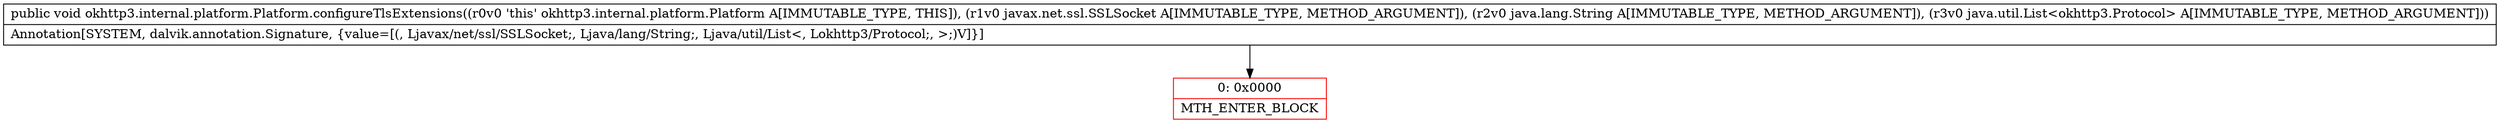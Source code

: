 digraph "CFG forokhttp3.internal.platform.Platform.configureTlsExtensions(Ljavax\/net\/ssl\/SSLSocket;Ljava\/lang\/String;Ljava\/util\/List;)V" {
subgraph cluster_Region_1316386708 {
label = "R(0)";
node [shape=record,color=blue];
}
Node_0 [shape=record,color=red,label="{0\:\ 0x0000|MTH_ENTER_BLOCK\l}"];
MethodNode[shape=record,label="{public void okhttp3.internal.platform.Platform.configureTlsExtensions((r0v0 'this' okhttp3.internal.platform.Platform A[IMMUTABLE_TYPE, THIS]), (r1v0 javax.net.ssl.SSLSocket A[IMMUTABLE_TYPE, METHOD_ARGUMENT]), (r2v0 java.lang.String A[IMMUTABLE_TYPE, METHOD_ARGUMENT]), (r3v0 java.util.List\<okhttp3.Protocol\> A[IMMUTABLE_TYPE, METHOD_ARGUMENT]))  | Annotation[SYSTEM, dalvik.annotation.Signature, \{value=[(, Ljavax\/net\/ssl\/SSLSocket;, Ljava\/lang\/String;, Ljava\/util\/List\<, Lokhttp3\/Protocol;, \>;)V]\}]\l}"];
MethodNode -> Node_0;
}

